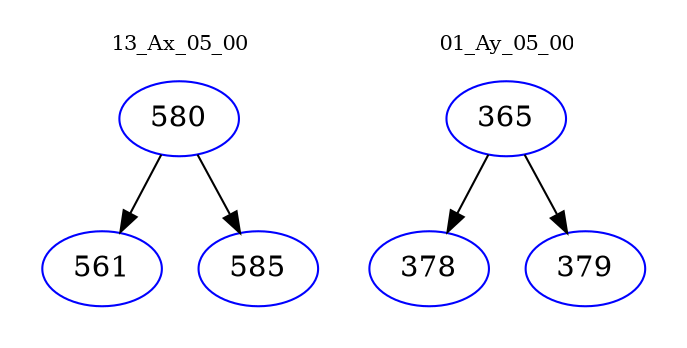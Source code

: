 digraph{
subgraph cluster_0 {
color = white
label = "13_Ax_05_00";
fontsize=10;
T0_580 [label="580", color="blue"]
T0_580 -> T0_561 [color="black"]
T0_561 [label="561", color="blue"]
T0_580 -> T0_585 [color="black"]
T0_585 [label="585", color="blue"]
}
subgraph cluster_1 {
color = white
label = "01_Ay_05_00";
fontsize=10;
T1_365 [label="365", color="blue"]
T1_365 -> T1_378 [color="black"]
T1_378 [label="378", color="blue"]
T1_365 -> T1_379 [color="black"]
T1_379 [label="379", color="blue"]
}
}
